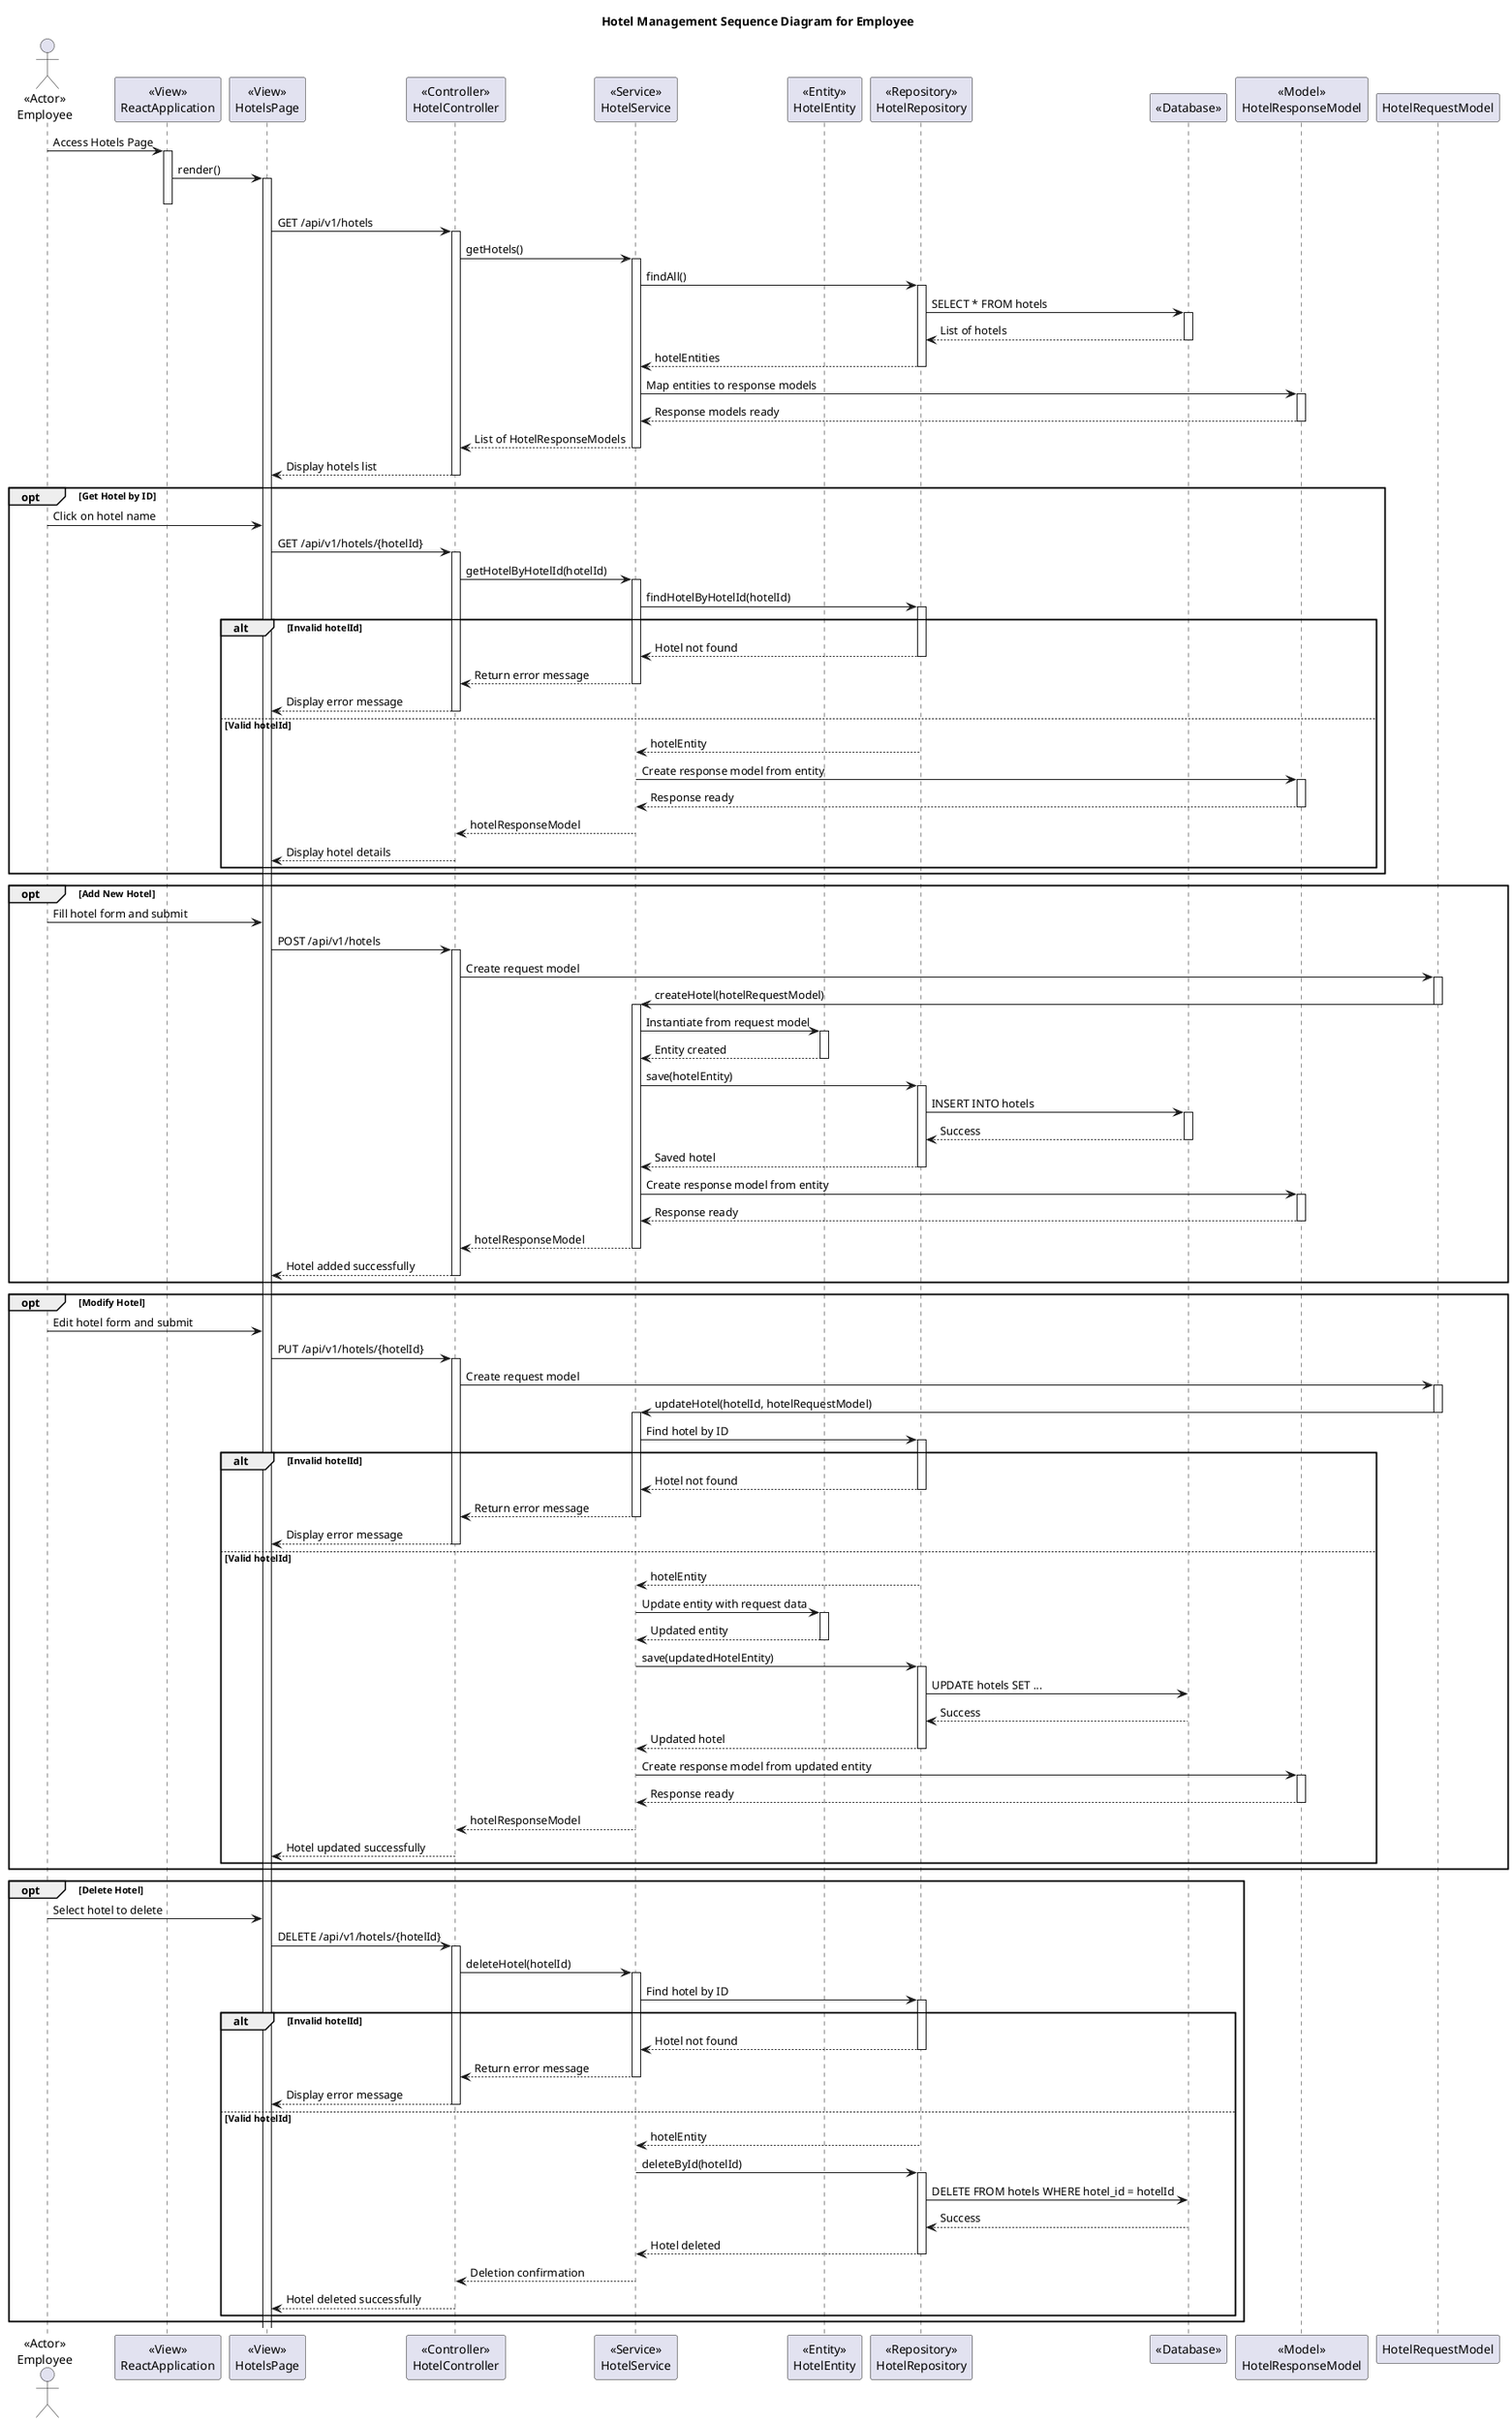 @startuml
title Hotel Management Sequence Diagram for Employee

actor Employee as "<<Actor>>\nEmployee"

participant ReactApplication as "<<View>>\nReactApplication"
participant HotelsPage as "<<View>>\nHotelsPage"
participant HotelController as "<<Controller>>\nHotelController"
participant HotelService as "<<Service>>\nHotelService"
participant HotelEntity as "<<Entity>>\nHotelEntity"
participant HotelRepository as "<<Repository>>\nHotelRepository"
participant Database as "<<Database>>"
participant HotelResponseModel as "<<Model>>\nHotelResponseModel"

Employee -> ReactApplication : Access Hotels Page
activate ReactApplication

ReactApplication -> HotelsPage : render()
activate HotelsPage
deactivate ReactApplication

HotelsPage -> HotelController : GET /api/v1/hotels
activate HotelController

HotelController -> HotelService : getHotels()
activate HotelService

HotelService -> HotelRepository : findAll()
activate HotelRepository

HotelRepository -> Database : SELECT * FROM hotels
activate Database
Database --> HotelRepository : List of hotels
deactivate Database

HotelRepository --> HotelService : hotelEntities
deactivate HotelRepository

HotelService -> HotelResponseModel : Map entities to response models
activate HotelResponseModel
HotelResponseModel --> HotelService : Response models ready
deactivate HotelResponseModel

HotelService --> HotelController : List of HotelResponseModels
deactivate HotelService

HotelController --> HotelsPage : Display hotels list
deactivate HotelController

opt Get Hotel by ID
    Employee -> HotelsPage : Click on hotel name
    HotelsPage -> HotelController : GET /api/v1/hotels/{hotelId}
    activate HotelController

    HotelController -> HotelService : getHotelByHotelId(hotelId)
    activate HotelService

    HotelService -> HotelRepository : findHotelByHotelId(hotelId)
    activate HotelRepository
    alt Invalid hotelId
        HotelRepository --> HotelService : Hotel not found
        deactivate HotelRepository
        HotelService --> HotelController : Return error message
        deactivate HotelService
        HotelController --> HotelsPage : Display error message
        deactivate HotelController
    else Valid hotelId
        HotelRepository --> HotelService : hotelEntity
        deactivate HotelRepository

        HotelService -> HotelResponseModel : Create response model from entity
        activate HotelResponseModel
        HotelResponseModel --> HotelService : Response ready
        deactivate HotelResponseModel

        HotelService --> HotelController : hotelResponseModel
        deactivate HotelService
        HotelController --> HotelsPage : Display hotel details
        deactivate HotelController
    end
end

opt Add New Hotel
    Employee -> HotelsPage : Fill hotel form and submit
    HotelsPage -> HotelController : POST /api/v1/hotels
    activate HotelController

    HotelController -> HotelRequestModel : Create request model
    activate HotelRequestModel
    HotelRequestModel -> HotelService : createHotel(hotelRequestModel)
    deactivate HotelRequestModel
    activate HotelService

    HotelService -> HotelEntity : Instantiate from request model
    activate HotelEntity
    HotelEntity --> HotelService : Entity created
    deactivate HotelEntity

    HotelService -> HotelRepository : save(hotelEntity)
    activate HotelRepository
    HotelRepository -> Database : INSERT INTO hotels
    activate Database
    Database --> HotelRepository : Success
    deactivate Database
    HotelRepository --> HotelService : Saved hotel
    deactivate HotelRepository

    HotelService -> HotelResponseModel : Create response model from entity
    activate HotelResponseModel
    HotelResponseModel --> HotelService : Response ready
    deactivate HotelResponseModel

    HotelService --> HotelController : hotelResponseModel
    deactivate HotelService
    HotelController --> HotelsPage : Hotel added successfully
    deactivate HotelController
end

opt Modify Hotel
    Employee -> HotelsPage : Edit hotel form and submit
    HotelsPage -> HotelController : PUT /api/v1/hotels/{hotelId}
    activate HotelController

    HotelController -> HotelRequestModel : Create request model
    activate HotelRequestModel
    HotelRequestModel -> HotelService : updateHotel(hotelId, hotelRequestModel)
    deactivate HotelRequestModel
    activate HotelService

    HotelService -> HotelRepository : Find hotel by ID
    activate HotelRepository
    alt Invalid hotelId
        HotelRepository --> HotelService : Hotel not found
        deactivate HotelRepository
        HotelService --> HotelController : Return error message
        deactivate HotelService
        HotelController --> HotelsPage : Display error message
        deactivate HotelController
    else Valid hotelId
        HotelRepository --> HotelService : hotelEntity
        deactivate HotelRepository

        HotelService -> HotelEntity : Update entity with request data
        activate HotelEntity
        HotelEntity --> HotelService : Updated entity
        deactivate HotelEntity

        HotelService -> HotelRepository : save(updatedHotelEntity)
        activate HotelRepository
        HotelRepository -> Database : UPDATE hotels SET ...
        Database --> HotelRepository : Success
        deactivate Database
        HotelRepository --> HotelService : Updated hotel
        deactivate HotelRepository

        HotelService -> HotelResponseModel : Create response model from updated entity
        activate HotelResponseModel
        HotelResponseModel --> HotelService : Response ready
        deactivate HotelResponseModel

        HotelService --> HotelController : hotelResponseModel
        deactivate HotelService
        HotelController --> HotelsPage : Hotel updated successfully
        deactivate HotelController
    end
end

opt Delete Hotel
    Employee -> HotelsPage : Select hotel to delete
    HotelsPage -> HotelController : DELETE /api/v1/hotels/{hotelId}
    activate HotelController

    HotelController -> HotelService : deleteHotel(hotelId)
    activate HotelService
    HotelService -> HotelRepository : Find hotel by ID
    activate HotelRepository
    alt Invalid hotelId
        HotelRepository --> HotelService : Hotel not found
        deactivate HotelRepository
        HotelService --> HotelController : Return error message
        deactivate HotelService
        HotelController --> HotelsPage : Display error message
        deactivate HotelController
    else Valid hotelId
        HotelRepository --> HotelService : hotelEntity
        deactivate HotelRepository

        HotelService -> HotelRepository : deleteById(hotelId)
        activate HotelRepository
        HotelRepository -> Database : DELETE FROM hotels WHERE hotel_id = hotelId
        Database --> HotelRepository : Success
        deactivate Database
        HotelRepository --> HotelService : Hotel deleted
        deactivate HotelRepository

        HotelService --> HotelController : Deletion confirmation
        deactivate HotelService
        HotelController --> HotelsPage : Hotel deleted successfully
        deactivate HotelController
    end
end



@enduml
